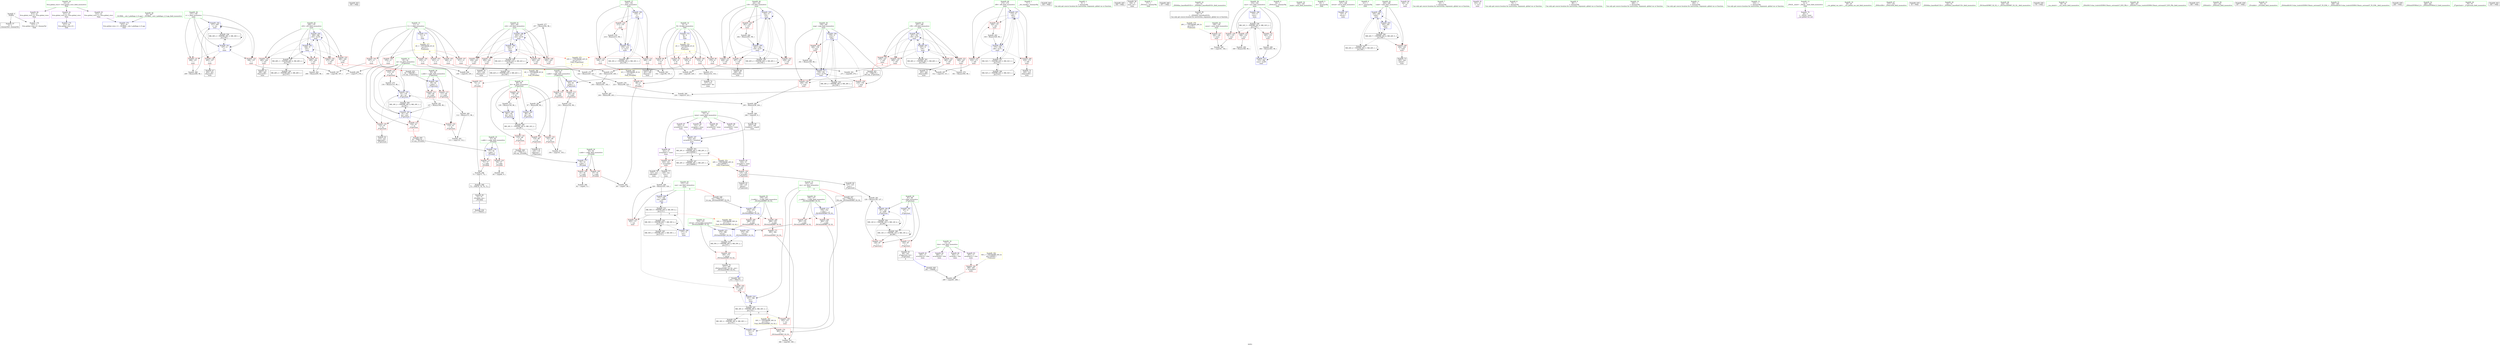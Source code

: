 digraph "SVFG" {
	label="SVFG";

	Node0x5626402d2c80 [shape=record,color=grey,label="{NodeID: 0\nNullPtr}"];
	Node0x5626402d2c80 -> Node0x5626402fe7e0[style=solid];
	Node0x5626402d2c80 -> Node0x562640305a60[style=solid];
	Node0x562640346eb0 [shape=record,color=black,label="{NodeID: 443\n350 = PHI()\n}"];
	Node0x5626403024d0 [shape=record,color=grey,label="{NodeID: 277\n257 = Binary(256, 98, )\n}"];
	Node0x5626403024d0 -> Node0x562640300d60[style=solid];
	Node0x562640300a20 [shape=record,color=blue,label="{NodeID: 194\n159\<--9\nmap\<--\nmain\n}"];
	Node0x562640300a20 -> Node0x562640303ac0[style=dashed];
	Node0x562640300a20 -> Node0x562640303b90[style=dashed];
	Node0x562640300a20 -> Node0x562640303c60[style=dashed];
	Node0x562640300a20 -> Node0x5626403017f0[style=dashed];
	Node0x562640300a20 -> Node0x562640323f70[style=dashed];
	Node0x5626402fdc10 [shape=record,color=red,label="{NodeID: 111\n71\<--57\n\<--c.addr\n_Z5validii\n}"];
	Node0x5626402fdc10 -> Node0x56264030f850[style=solid];
	Node0x5626402fbfa0 [shape=record,color=green,label="{NodeID: 28\n85\<--86\nc.addr\<--c.addr_field_insensitive\n_Z7getclueii\n}"];
	Node0x5626402fbfa0 -> Node0x5626402fde80[style=solid];
	Node0x5626402fbfa0 -> Node0x5626402fdf50[style=solid];
	Node0x5626402fbfa0 -> Node0x562640305dd0[style=solid];
	Node0x5626403102d0 [shape=record,color=grey,label="{NodeID: 305\n65 = cmp(64, 9, )\n}"];
	Node0x562640303b90 [shape=record,color=red,label="{NodeID: 139\n238\<--159\n\<--map\nmain\n}"];
	Node0x562640303b90 -> Node0x56264030e650[style=solid];
	Node0x5626402fe6e0 [shape=record,color=green,label="{NodeID: 56\n25\<--407\n_GLOBAL__sub_I_pdallago_2_0.cpp\<--_GLOBAL__sub_I_pdallago_2_0.cpp_field_insensitive\n}"];
	Node0x5626402fe6e0 -> Node0x562640305960[style=solid];
	Node0x562640305250 [shape=record,color=red,label="{NodeID: 167\n391\<--376\n\<--__a.addr\n_ZSt3maxIiERKT_S2_S2_\n}"];
	Node0x562640305250 -> Node0x562640308b20[style=solid];
	Node0x5626402ffe30 [shape=record,color=purple,label="{NodeID: 84\n121\<--15\narrayidx\<--mine\n_Z7getclueii\n}"];
	Node0x5626402f7420 [shape=record,color=green,label="{NodeID: 1\n7\<--1\n__dso_handle\<--dummyObj\nGlob }"];
	Node0x562640346f80 [shape=record,color=black,label="{NodeID: 444\n354 = PHI()\n}"];
	Node0x562640302650 [shape=record,color=grey,label="{NodeID: 278\n223 = Binary(98, 222, )\n}"];
	Node0x562640302650 -> Node0x56264030fb50[style=solid];
	Node0x562640300af0 [shape=record,color=blue,label="{NodeID: 195\n161\<--9\nr18\<--\nmain\n}"];
	Node0x562640300af0 -> Node0x562640303d30[style=dashed];
	Node0x562640300af0 -> Node0x562640303e00[style=dashed];
	Node0x562640300af0 -> Node0x562640303ed0[style=dashed];
	Node0x562640300af0 -> Node0x562640303fa0[style=dashed];
	Node0x562640300af0 -> Node0x562640300af0[style=dashed];
	Node0x562640300af0 -> Node0x562640300e30[style=dashed];
	Node0x562640300af0 -> Node0x562640324470[style=dashed];
	Node0x5626402fdce0 [shape=record,color=red,label="{NodeID: 112\n96\<--83\n\<--r.addr\n_Z7getclueii\n}"];
	Node0x5626402fdce0 -> Node0x56264030e050[style=solid];
	Node0x5626402fc070 [shape=record,color=green,label="{NodeID: 29\n87\<--88\nt\<--t_field_insensitive\n_Z7getclueii\n}"];
	Node0x5626402fc070 -> Node0x5626403028e0[style=solid];
	Node0x5626402fc070 -> Node0x5626403029b0[style=solid];
	Node0x5626402fc070 -> Node0x562640305ea0[style=solid];
	Node0x5626402fc070 -> Node0x562640306110[style=solid];
	Node0x562640310450 [shape=record,color=grey,label="{NodeID: 306\n62 = cmp(61, 9, )\n}"];
	Node0x562640303c60 [shape=record,color=red,label="{NodeID: 140\n340\<--159\n\<--map\nmain\n}"];
	Node0x562640303c60 -> Node0x56264030ef50[style=solid];
	Node0x5626402fe7e0 [shape=record,color=black,label="{NodeID: 57\n2\<--3\ndummyVal\<--dummyVal\n}"];
	Node0x562640305320 [shape=record,color=red,label="{NodeID: 168\n384\<--378\n\<--__b.addr\n_ZSt3maxIiERKT_S2_S2_\n}"];
	Node0x562640305320 -> Node0x562640305590[style=solid];
	Node0x5626402fff00 [shape=record,color=purple,label="{NodeID: 85\n124\<--15\narrayidx7\<--mine\n_Z7getclueii\n}"];
	Node0x5626402fff00 -> Node0x562640303100[style=solid];
	Node0x5626402e3df0 [shape=record,color=green,label="{NodeID: 2\n9\<--1\n\<--dummyObj\nCan only get source location for instruction, argument, global var or function.}"];
	Node0x5626403470b0 [shape=record,color=black,label="{NodeID: 445\n356 = PHI()\n}"];
	Node0x5626403027d0 [shape=record,color=grey,label="{NodeID: 279\n301 = Binary(300, 98, )\n}"];
	Node0x5626403027d0 -> Node0x562640301310[style=solid];
	Node0x562640300bc0 [shape=record,color=blue,label="{NodeID: 196\n163\<--9\nc22\<--\nmain\n}"];
	Node0x562640300bc0 -> Node0x562640304070[style=dashed];
	Node0x562640300bc0 -> Node0x562640304140[style=dashed];
	Node0x562640300bc0 -> Node0x562640304210[style=dashed];
	Node0x562640300bc0 -> Node0x5626403042e0[style=dashed];
	Node0x562640300bc0 -> Node0x562640300bc0[style=dashed];
	Node0x562640300bc0 -> Node0x562640300d60[style=dashed];
	Node0x562640300bc0 -> Node0x562640320870[style=dashed];
	Node0x5626402fddb0 [shape=record,color=red,label="{NodeID: 113\n102\<--83\n\<--r.addr\n_Z7getclueii\n}"];
	Node0x5626402fddb0 -> Node0x562640302050[style=solid];
	Node0x5626402fc140 [shape=record,color=green,label="{NodeID: 30\n89\<--90\ndr\<--dr_field_insensitive\n_Z7getclueii\n}"];
	Node0x5626402fc140 -> Node0x562640302a80[style=solid];
	Node0x5626402fc140 -> Node0x562640302b50[style=solid];
	Node0x5626402fc140 -> Node0x562640302c20[style=solid];
	Node0x5626402fc140 -> Node0x562640302cf0[style=solid];
	Node0x5626402fc140 -> Node0x562640305f70[style=solid];
	Node0x5626402fc140 -> Node0x5626403062b0[style=solid];
	Node0x5626403105d0 [shape=record,color=grey,label="{NodeID: 307\n198 = cmp(196, 197, )\n}"];
	Node0x562640303d30 [shape=record,color=red,label="{NodeID: 141\n228\<--161\n\<--r18\nmain\n}"];
	Node0x562640303d30 -> Node0x56264030f3d0[style=solid];
	Node0x5626402fe8e0 [shape=record,color=black,label="{NodeID: 58\n146\<--9\nmain_ret\<--\nmain\n}"];
	Node0x562640322b70 [shape=record,color=black,label="{NodeID: 335\nMR_30V_2 = PHI(MR_30V_4, MR_30V_1, )\npts\{152 \}\n}"];
	Node0x562640322b70 -> Node0x562640306520[style=dashed];
	Node0x5626403053f0 [shape=record,color=red,label="{NodeID: 169\n388\<--378\n\<--__b.addr\n_ZSt3maxIiERKT_S2_S2_\n}"];
	Node0x5626403053f0 -> Node0x562640308a50[style=solid];
	Node0x5626402fffd0 [shape=record,color=purple,label="{NodeID: 86\n249\<--15\narrayidx30\<--mine\nmain\n}"];
	Node0x5626402e3e80 [shape=record,color=green,label="{NodeID: 3\n17\<--1\n_ZSt3cin\<--dummyObj\nGlob }"];
	Node0x5626403471b0 [shape=record,color=black,label="{NodeID: 446\n357 = PHI()\n}"];
	Node0x56264032b550 [shape=record,color=yellow,style=double,label="{NodeID: 363\n30V_1 = ENCHI(MR_30V_0)\npts\{152 \}\nFun[_ZSt3maxIiERKT_S2_S2_]}"];
	Node0x56264032b550 -> Node0x5626403054c0[style=dashed];
	Node0x56264030dd50 [shape=record,color=grey,label="{NodeID: 280\n209 = Binary(208, 98, )\n}"];
	Node0x56264030dd50 -> Node0x562640300880[style=solid];
	Node0x562640300c90 [shape=record,color=blue,label="{NodeID: 197\n252\<--253\narrayidx32\<--frombool\nmain\n}"];
	Node0x562640300c90 -> Node0x562640300c90[style=dashed];
	Node0x562640300c90 -> Node0x562640328570[style=dashed];
	Node0x5626402fde80 [shape=record,color=red,label="{NodeID: 114\n106\<--85\n\<--c.addr\n_Z7getclueii\n}"];
	Node0x5626402fde80 -> Node0x56264030edd0[style=solid];
	Node0x5626402fc210 [shape=record,color=green,label="{NodeID: 31\n91\<--92\ndc\<--dc_field_insensitive\n_Z7getclueii\n}"];
	Node0x5626402fc210 -> Node0x562640302dc0[style=solid];
	Node0x5626402fc210 -> Node0x562640302e90[style=solid];
	Node0x5626402fc210 -> Node0x562640302f60[style=solid];
	Node0x5626402fc210 -> Node0x562640303030[style=solid];
	Node0x5626402fc210 -> Node0x562640306040[style=solid];
	Node0x5626402fc210 -> Node0x5626403061e0[style=solid];
	Node0x562640310750 [shape=record,color=grey,label="{NodeID: 308\n246 = cmp(245, 9, )\n}"];
	Node0x562640310750 -> Node0x5626402ff130[style=solid];
	Node0x562640303e00 [shape=record,color=red,label="{NodeID: 142\n239\<--161\n\<--r18\nmain\n}"];
	Node0x562640303e00 -> Node0x562640301a50[style=solid];
	Node0x5626402fe9b0 [shape=record,color=black,label="{NodeID: 59\n36\<--37\n\<--_ZNSt8ios_base4InitD1Ev\nCan only get source location for instruction, argument, global var or function.}"];
	Node0x562640323070 [shape=record,color=black,label="{NodeID: 336\nMR_32V_3 = PHI(MR_32V_4, MR_32V_2, )\npts\{154 \}\n}"];
	Node0x562640323070 -> Node0x562640303370[style=dashed];
	Node0x562640323070 -> Node0x562640303440[style=dashed];
	Node0x562640323070 -> Node0x562640303510[style=dashed];
	Node0x562640323070 -> Node0x5626403087e0[style=dashed];
	Node0x5626403054c0 [shape=record,color=red,label="{NodeID: 170\n383\<--382\n\<--\n_ZSt3maxIiERKT_S2_S2_\n}"];
	Node0x5626403054c0 -> Node0x562640310a50[style=solid];
	Node0x5626403000a0 [shape=record,color=purple,label="{NodeID: 87\n252\<--15\narrayidx32\<--mine\nmain\n}"];
	Node0x5626403000a0 -> Node0x562640300c90[style=solid];
	Node0x5626402e8340 [shape=record,color=green,label="{NodeID: 4\n18\<--1\n_ZSt4cout\<--dummyObj\nGlob }"];
	Node0x562640347280 [shape=record,color=black,label="{NodeID: 447\n372 = PHI(151, )\n0th arg _ZSt3maxIiERKT_S2_S2_ }"];
	Node0x562640347280 -> Node0x5626403088b0[style=solid];
	Node0x56264032b630 [shape=record,color=yellow,style=double,label="{NodeID: 364\n50V_1 = ENCHI(MR_50V_0)\npts\{172 \}\nFun[_ZSt3maxIiERKT_S2_S2_]}"];
	Node0x56264032b630 -> Node0x562640305590[style=dashed];
	Node0x56264030ded0 [shape=record,color=grey,label="{NodeID: 281\n129 = Binary(128, 127, )\n}"];
	Node0x56264030ded0 -> Node0x562640306110[style=solid];
	Node0x562640300d60 [shape=record,color=blue,label="{NodeID: 198\n163\<--257\nc22\<--inc34\nmain\n}"];
	Node0x562640300d60 -> Node0x562640304070[style=dashed];
	Node0x562640300d60 -> Node0x562640304140[style=dashed];
	Node0x562640300d60 -> Node0x562640304210[style=dashed];
	Node0x562640300d60 -> Node0x5626403042e0[style=dashed];
	Node0x562640300d60 -> Node0x562640300bc0[style=dashed];
	Node0x562640300d60 -> Node0x562640300d60[style=dashed];
	Node0x562640300d60 -> Node0x562640320870[style=dashed];
	Node0x5626402fdf50 [shape=record,color=red,label="{NodeID: 115\n111\<--85\n\<--c.addr\n_Z7getclueii\n}"];
	Node0x5626402fdf50 -> Node0x56264030e4d0[style=solid];
	Node0x5626402fc2e0 [shape=record,color=green,label="{NodeID: 32\n144\<--145\nmain\<--main_field_insensitive\n}"];
	Node0x562640306ec0 [shape=record,color=yellow,style=double,label="{NodeID: 392\n54V_1 = ENCHI(MR_54V_0)\npts\{140000 \}\nFun[main]}"];
	Node0x562640306ec0 -> Node0x562640304e40[style=dashed];
	Node0x5626403108d0 [shape=record,color=grey,label="{NodeID: 309\n183 = cmp(181, 182, )\n}"];
	Node0x562640303ed0 [shape=record,color=red,label="{NodeID: 143\n247\<--161\n\<--r18\nmain\n}"];
	Node0x562640303ed0 -> Node0x5626402ff200[style=solid];
	Node0x5626402feab0 [shape=record,color=black,label="{NodeID: 60\n52\<--75\n_Z5validii_ret\<--\n_Z5validii\n|{<s0>3}}"];
	Node0x5626402feab0:s0 -> Node0x5626403464b0[style=solid,color=blue];
	Node0x562640323570 [shape=record,color=black,label="{NodeID: 337\nMR_34V_2 = PHI(MR_34V_4, MR_34V_1, )\npts\{156 \}\n}"];
	Node0x562640323570 -> Node0x5626403065f0[style=dashed];
	Node0x562640305590 [shape=record,color=red,label="{NodeID: 171\n385\<--384\n\<--\n_ZSt3maxIiERKT_S2_S2_\n}"];
	Node0x562640305590 -> Node0x562640310a50[style=solid];
	Node0x562640300170 [shape=record,color=purple,label="{NodeID: 88\n318\<--15\narrayidx65\<--mine\nmain\n}"];
	Node0x5626402e83d0 [shape=record,color=green,label="{NodeID: 5\n19\<--1\n.str\<--dummyObj\nGlob }"];
	Node0x562640347480 [shape=record,color=black,label="{NodeID: 448\n373 = PHI(171, )\n1st arg _ZSt3maxIiERKT_S2_S2_ }"];
	Node0x562640347480 -> Node0x562640308980[style=solid];
	Node0x56264032b710 [shape=record,color=yellow,style=double,label="{NodeID: 365\n2V_1 = ENCHI(MR_2V_0)\npts\{10 \}\nFun[_Z5validii]}"];
	Node0x56264032b710 -> Node0x5626403007b0[style=dashed];
	Node0x56264030e050 [shape=record,color=grey,label="{NodeID: 282\n97 = Binary(96, 98, )\n}"];
	Node0x56264030e050 -> Node0x562640305f70[style=solid];
	Node0x562640300e30 [shape=record,color=blue,label="{NodeID: 199\n161\<--262\nr18\<--inc37\nmain\n}"];
	Node0x562640300e30 -> Node0x562640303d30[style=dashed];
	Node0x562640300e30 -> Node0x562640303e00[style=dashed];
	Node0x562640300e30 -> Node0x562640303ed0[style=dashed];
	Node0x562640300e30 -> Node0x562640303fa0[style=dashed];
	Node0x562640300e30 -> Node0x562640300af0[style=dashed];
	Node0x562640300e30 -> Node0x562640300e30[style=dashed];
	Node0x562640300e30 -> Node0x562640324470[style=dashed];
	Node0x5626403028e0 [shape=record,color=red,label="{NodeID: 116\n128\<--87\n\<--t\n_Z7getclueii\n}"];
	Node0x5626403028e0 -> Node0x56264030ded0[style=solid];
	Node0x5626402fc3b0 [shape=record,color=green,label="{NodeID: 33\n147\<--148\nretval\<--retval_field_insensitive\nmain\n}"];
	Node0x5626402fc3b0 -> Node0x562640306380[style=solid];
	Node0x562640310a50 [shape=record,color=grey,label="{NodeID: 310\n386 = cmp(383, 385, )\n}"];
	Node0x562640303fa0 [shape=record,color=red,label="{NodeID: 144\n261\<--161\n\<--r18\nmain\n}"];
	Node0x562640303fa0 -> Node0x56264030e350[style=solid];
	Node0x5626402feb80 [shape=record,color=black,label="{NodeID: 61\n120\<--119\nidxprom\<--\n_Z7getclueii\n}"];
	Node0x562640323a70 [shape=record,color=black,label="{NodeID: 338\nMR_36V_2 = PHI(MR_36V_3, MR_36V_1, )\npts\{158 \}\n}"];
	Node0x562640323a70 -> Node0x5626403066c0[style=dashed];
	Node0x562640323a70 -> Node0x562640323a70[style=dashed];
	Node0x562640305660 [shape=record,color=blue,label="{NodeID: 172\n8\<--9\nR\<--\nGlob }"];
	Node0x562640305660 -> Node0x56264031e3a0[style=dashed];
	Node0x562640300240 [shape=record,color=purple,label="{NodeID: 89\n321\<--15\narrayidx67\<--mine\nmain\n}"];
	Node0x562640300240 -> Node0x562640304f10[style=solid];
	Node0x5626402e3bb0 [shape=record,color=green,label="{NodeID: 6\n21\<--1\n.str.1\<--dummyObj\nGlob }"];
	Node0x5626403475c0 [shape=record,color=black,label="{NodeID: 449\n53 = PHI(115, )\n0th arg _Z5validii }"];
	Node0x5626403475c0 -> Node0x562640305b60[style=solid];
	Node0x56264032b820 [shape=record,color=yellow,style=double,label="{NodeID: 366\n4V_1 = ENCHI(MR_4V_0)\npts\{12 \}\nFun[_Z5validii]}"];
	Node0x56264032b820 -> Node0x5626402fd3f0[style=dashed];
	Node0x56264030e1d0 [shape=record,color=grey,label="{NodeID: 283\n296 = Binary(295, 98, )\n}"];
	Node0x56264030e1d0 -> Node0x562640301240[style=solid];
	Node0x562640300f00 [shape=record,color=blue,label="{NodeID: 200\n165\<--266\nvalid\<--\nmain\n}"];
	Node0x562640300f00 -> Node0x5626403043b0[style=dashed];
	Node0x562640300f00 -> Node0x562640300f00[style=dashed];
	Node0x562640300f00 -> Node0x562640301170[style=dashed];
	Node0x562640300f00 -> Node0x562640324e70[style=dashed];
	Node0x562640300f00 -> Node0x562640329e70[style=dashed];
	Node0x5626403029b0 [shape=record,color=red,label="{NodeID: 117\n142\<--87\n\<--t\n_Z7getclueii\n}"];
	Node0x5626403029b0 -> Node0x5626402feec0[style=solid];
	Node0x5626402fc480 [shape=record,color=green,label="{NodeID: 34\n149\<--150\ncasos\<--casos_field_insensitive\nmain\n}"];
	Node0x5626402fc480 -> Node0x5626403031d0[style=solid];
	Node0x562640310bd0 [shape=record,color=grey,label="{NodeID: 311\n104 = cmp(101, 103, )\n}"];
	Node0x562640304070 [shape=record,color=red,label="{NodeID: 145\n234\<--163\n\<--c22\nmain\n}"];
	Node0x562640304070 -> Node0x56264030f250[style=solid];
	Node0x5626402fec50 [shape=record,color=black,label="{NodeID: 62\n123\<--122\nidxprom6\<--\n_Z7getclueii\n}"];
	Node0x562640323f70 [shape=record,color=black,label="{NodeID: 339\nMR_38V_2 = PHI(MR_38V_4, MR_38V_1, )\npts\{160 \}\n}"];
	Node0x562640323f70 -> Node0x562640300a20[style=dashed];
	Node0x562640305760 [shape=record,color=blue,label="{NodeID: 173\n11\<--9\nC\<--\nGlob }"];
	Node0x562640305760 -> Node0x56264032ca20[style=dashed];
	Node0x562640300310 [shape=record,color=purple,label="{NodeID: 90\n344\<--19\n\<--.str\nmain\n}"];
	Node0x5626402e3c40 [shape=record,color=green,label="{NodeID: 7\n24\<--1\n\<--dummyObj\nCan only get source location for instruction, argument, global var or function.}"];
	Node0x562640347700 [shape=record,color=black,label="{NodeID: 450\n54 = PHI(116, )\n1st arg _Z5validii }"];
	Node0x562640347700 -> Node0x562640305c30[style=solid];
	Node0x56264030e350 [shape=record,color=grey,label="{NodeID: 284\n262 = Binary(261, 98, )\n}"];
	Node0x56264030e350 -> Node0x562640300e30[style=solid];
	Node0x562640300fd0 [shape=record,color=blue,label="{NodeID: 201\n167\<--9\nr39\<--\nmain\n}"];
	Node0x562640300fd0 -> Node0x562640304480[style=dashed];
	Node0x562640300fd0 -> Node0x562640304550[style=dashed];
	Node0x562640300fd0 -> Node0x562640304620[style=dashed];
	Node0x562640300fd0 -> Node0x5626403046f0[style=dashed];
	Node0x562640300fd0 -> Node0x562640300fd0[style=dashed];
	Node0x562640300fd0 -> Node0x562640301310[style=dashed];
	Node0x562640300fd0 -> Node0x562640325370[style=dashed];
	Node0x562640302a80 [shape=record,color=red,label="{NodeID: 118\n101\<--89\n\<--dr\n_Z7getclueii\n}"];
	Node0x562640302a80 -> Node0x562640310bd0[style=solid];
	Node0x5626402fc550 [shape=record,color=green,label="{NodeID: 35\n151\<--152\nres\<--res_field_insensitive\nmain\n|{|<s3>9}}"];
	Node0x5626402fc550 -> Node0x5626403032a0[style=solid];
	Node0x5626402fc550 -> Node0x562640306520[style=solid];
	Node0x5626402fc550 -> Node0x562640301720[style=solid];
	Node0x5626402fc550:s3 -> Node0x562640347280[style=solid,color=red];
	Node0x56264031b470 [shape=record,color=black,label="{NodeID: 312\nMR_50V_5 = PHI(MR_50V_6, MR_50V_4, )\npts\{172 \}\n|{|<s4>9}}"];
	Node0x56264031b470 -> Node0x562640304b00[style=dashed];
	Node0x56264031b470 -> Node0x562640304fe0[style=dashed];
	Node0x56264031b470 -> Node0x562640301580[style=dashed];
	Node0x56264031b470 -> Node0x562640321c70[style=dashed];
	Node0x56264031b470:s4 -> Node0x56264032b630[style=dashed,color=red];
	Node0x562640304140 [shape=record,color=red,label="{NodeID: 146\n242\<--163\n\<--c22\nmain\n}"];
	Node0x562640304140 -> Node0x56264030e950[style=solid];
	Node0x5626402fed20 [shape=record,color=black,label="{NodeID: 63\n126\<--125\ntobool\<--\n_Z7getclueii\n}"];
	Node0x562640324470 [shape=record,color=black,label="{NodeID: 340\nMR_40V_2 = PHI(MR_40V_3, MR_40V_1, )\npts\{162 \}\n}"];
	Node0x562640324470 -> Node0x562640300af0[style=dashed];
	Node0x562640324470 -> Node0x562640324470[style=dashed];
	Node0x562640305860 [shape=record,color=blue,label="{NodeID: 174\n411\<--24\nllvm.global_ctors_0\<--\nGlob }"];
	Node0x5626403003e0 [shape=record,color=purple,label="{NodeID: 91\n353\<--21\n\<--.str.1\nmain\n}"];
	Node0x5626402d2d70 [shape=record,color=green,label="{NodeID: 8\n76\<--1\n\<--dummyObj\nCan only get source location for instruction, argument, global var or function.}"];
	Node0x562640347840 [shape=record,color=black,label="{NodeID: 451\n81 = PHI(279, )\n0th arg _Z7getclueii }"];
	Node0x562640347840 -> Node0x562640305d00[style=solid];
	Node0x56264030e4d0 [shape=record,color=grey,label="{NodeID: 285\n112 = Binary(111, 98, )\n}"];
	Node0x56264030e4d0 -> Node0x56264030fe50[style=solid];
	Node0x5626403010a0 [shape=record,color=blue,label="{NodeID: 202\n169\<--9\nc43\<--\nmain\n}"];
	Node0x5626403010a0 -> Node0x5626403047c0[style=dashed];
	Node0x5626403010a0 -> Node0x562640304890[style=dashed];
	Node0x5626403010a0 -> Node0x562640304960[style=dashed];
	Node0x5626403010a0 -> Node0x562640304a30[style=dashed];
	Node0x5626403010a0 -> Node0x5626403010a0[style=dashed];
	Node0x5626403010a0 -> Node0x562640301240[style=dashed];
	Node0x5626403010a0 -> Node0x562640321770[style=dashed];
	Node0x562640302b50 [shape=record,color=red,label="{NodeID: 119\n115\<--89\n\<--dr\n_Z7getclueii\n|{<s0>3}}"];
	Node0x562640302b50:s0 -> Node0x5626403475c0[style=solid,color=red];
	Node0x5626402fc620 [shape=record,color=green,label="{NodeID: 36\n153\<--154\ncaso\<--caso_field_insensitive\nmain\n}"];
	Node0x5626402fc620 -> Node0x562640303370[style=solid];
	Node0x5626402fc620 -> Node0x562640303440[style=solid];
	Node0x5626402fc620 -> Node0x562640303510[style=solid];
	Node0x5626402fc620 -> Node0x562640306450[style=solid];
	Node0x5626402fc620 -> Node0x5626403087e0[style=solid];
	Node0x562640304210 [shape=record,color=red,label="{NodeID: 147\n250\<--163\n\<--c22\nmain\n}"];
	Node0x562640304210 -> Node0x5626402ff2d0[style=solid];
	Node0x5626402fedf0 [shape=record,color=black,label="{NodeID: 64\n127\<--125\nconv\<--\n_Z7getclueii\n}"];
	Node0x5626402fedf0 -> Node0x56264030ded0[style=solid];
	Node0x562640324970 [shape=record,color=black,label="{NodeID: 341\nMR_42V_2 = PHI(MR_42V_3, MR_42V_1, )\npts\{164 \}\n}"];
	Node0x562640324970 -> Node0x562640320870[style=dashed];
	Node0x562640305960 [shape=record,color=blue,label="{NodeID: 175\n412\<--25\nllvm.global_ctors_1\<--_GLOBAL__sub_I_pdallago_2_0.cpp\nGlob }"];
	Node0x5626403004b0 [shape=record,color=purple,label="{NodeID: 92\n411\<--23\nllvm.global_ctors_0\<--llvm.global_ctors\nGlob }"];
	Node0x5626403004b0 -> Node0x562640305860[style=solid];
	Node0x5626402d2e00 [shape=record,color=green,label="{NodeID: 9\n98\<--1\n\<--dummyObj\nCan only get source location for instruction, argument, global var or function.}"];
	Node0x562640347980 [shape=record,color=black,label="{NodeID: 452\n82 = PHI(280, )\n1st arg _Z7getclueii }"];
	Node0x562640347980 -> Node0x562640305dd0[style=solid];
	Node0x56264030e650 [shape=record,color=grey,label="{NodeID: 286\n245 = Binary(238, 244, )\n}"];
	Node0x56264030e650 -> Node0x562640310750[style=solid];
	Node0x562640301170 [shape=record,color=blue,label="{NodeID: 203\n165\<--292\nvalid\<--\nmain\n}"];
	Node0x562640301170 -> Node0x562640329e70[style=dashed];
	Node0x562640302c20 [shape=record,color=red,label="{NodeID: 120\n119\<--89\n\<--dr\n_Z7getclueii\n}"];
	Node0x562640302c20 -> Node0x5626402feb80[style=solid];
	Node0x5626402fc6f0 [shape=record,color=green,label="{NodeID: 37\n155\<--156\nr\<--r_field_insensitive\nmain\n}"];
	Node0x5626402fc6f0 -> Node0x5626403035e0[style=solid];
	Node0x5626402fc6f0 -> Node0x5626403036b0[style=solid];
	Node0x5626402fc6f0 -> Node0x562640303780[style=solid];
	Node0x5626402fc6f0 -> Node0x5626403065f0[style=solid];
	Node0x5626402fc6f0 -> Node0x562640300950[style=solid];
	Node0x56264031be70 [shape=record,color=black,label="{NodeID: 314\nMR_59V_3 = PHI(MR_59V_4, MR_59V_2, )\npts\{375 \}\n}"];
	Node0x56264031be70 -> Node0x5626403050b0[style=dashed];
	Node0x5626403042e0 [shape=record,color=red,label="{NodeID: 148\n256\<--163\n\<--c22\nmain\n}"];
	Node0x5626403042e0 -> Node0x5626403024d0[style=solid];
	Node0x5626402feec0 [shape=record,color=black,label="{NodeID: 65\n80\<--142\n_Z7getclueii_ret\<--\n_Z7getclueii\n|{<s0>8}}"];
	Node0x5626402feec0:s0 -> Node0x562640346ab0[style=solid,color=blue];
	Node0x562640324e70 [shape=record,color=black,label="{NodeID: 342\nMR_44V_2 = PHI(MR_44V_3, MR_44V_1, )\npts\{166 \}\n}"];
	Node0x562640324e70 -> Node0x562640300f00[style=dashed];
	Node0x562640324e70 -> Node0x562640324e70[style=dashed];
	Node0x562640305a60 [shape=record,color=blue, style = dotted,label="{NodeID: 176\n413\<--3\nllvm.global_ctors_2\<--dummyVal\nGlob }"];
	Node0x5626403005b0 [shape=record,color=purple,label="{NodeID: 93\n412\<--23\nllvm.global_ctors_1\<--llvm.global_ctors\nGlob }"];
	Node0x5626403005b0 -> Node0x562640305960[style=solid];
	Node0x5626402e96d0 [shape=record,color=green,label="{NodeID: 10\n266\<--1\n\<--dummyObj\nCan only get source location for instruction, argument, global var or function.}"];
	Node0x56264030e7d0 [shape=record,color=grey,label="{NodeID: 287\n244 = Binary(98, 243, )\n}"];
	Node0x56264030e7d0 -> Node0x56264030e650[style=solid];
	Node0x562640301240 [shape=record,color=blue,label="{NodeID: 204\n169\<--296\nc43\<--inc54\nmain\n}"];
	Node0x562640301240 -> Node0x5626403047c0[style=dashed];
	Node0x562640301240 -> Node0x562640304890[style=dashed];
	Node0x562640301240 -> Node0x562640304960[style=dashed];
	Node0x562640301240 -> Node0x562640304a30[style=dashed];
	Node0x562640301240 -> Node0x5626403010a0[style=dashed];
	Node0x562640301240 -> Node0x562640301240[style=dashed];
	Node0x562640301240 -> Node0x562640321770[style=dashed];
	Node0x562640302cf0 [shape=record,color=red,label="{NodeID: 121\n138\<--89\n\<--dr\n_Z7getclueii\n}"];
	Node0x562640302cf0 -> Node0x562640301bd0[style=solid];
	Node0x5626402fc7c0 [shape=record,color=green,label="{NodeID: 38\n157\<--158\nc\<--c_field_insensitive\nmain\n}"];
	Node0x5626402fc7c0 -> Node0x562640303850[style=solid];
	Node0x5626402fc7c0 -> Node0x562640303920[style=solid];
	Node0x5626402fc7c0 -> Node0x5626403039f0[style=solid];
	Node0x5626402fc7c0 -> Node0x5626403066c0[style=solid];
	Node0x5626402fc7c0 -> Node0x562640300880[style=solid];
	Node0x5626403043b0 [shape=record,color=red,label="{NodeID: 149\n304\<--165\n\<--valid\nmain\n}"];
	Node0x5626403043b0 -> Node0x5626402ff540[style=solid];
	Node0x5626402fef90 [shape=record,color=black,label="{NodeID: 66\n201\<--200\nidxprom\<--\nmain\n}"];
	Node0x562640325370 [shape=record,color=black,label="{NodeID: 343\nMR_46V_2 = PHI(MR_46V_3, MR_46V_1, )\npts\{168 \}\n}"];
	Node0x562640325370 -> Node0x562640300fd0[style=dashed];
	Node0x562640325370 -> Node0x562640325370[style=dashed];
	Node0x562640305b60 [shape=record,color=blue,label="{NodeID: 177\n55\<--53\nr.addr\<--r\n_Z5validii\n}"];
	Node0x562640305b60 -> Node0x5626402fd9a0[style=dashed];
	Node0x562640305b60 -> Node0x5626402fda70[style=dashed];
	Node0x5626403006b0 [shape=record,color=purple,label="{NodeID: 94\n413\<--23\nllvm.global_ctors_2\<--llvm.global_ctors\nGlob }"];
	Node0x5626403006b0 -> Node0x562640305a60[style=solid];
	Node0x5626402e9760 [shape=record,color=green,label="{NodeID: 11\n292\<--1\n\<--dummyObj\nCan only get source location for instruction, argument, global var or function.}"];
	Node0x56264030e950 [shape=record,color=grey,label="{NodeID: 288\n243 = Binary(241, 242, )\n}"];
	Node0x56264030e950 -> Node0x56264030e7d0[style=solid];
	Node0x562640301310 [shape=record,color=blue,label="{NodeID: 205\n167\<--301\nr39\<--inc57\nmain\n}"];
	Node0x562640301310 -> Node0x562640304480[style=dashed];
	Node0x562640301310 -> Node0x562640304550[style=dashed];
	Node0x562640301310 -> Node0x562640304620[style=dashed];
	Node0x562640301310 -> Node0x5626403046f0[style=dashed];
	Node0x562640301310 -> Node0x562640300fd0[style=dashed];
	Node0x562640301310 -> Node0x562640301310[style=dashed];
	Node0x562640301310 -> Node0x562640325370[style=dashed];
	Node0x562640302dc0 [shape=record,color=red,label="{NodeID: 122\n110\<--91\n\<--dc\n_Z7getclueii\n}"];
	Node0x562640302dc0 -> Node0x56264030fe50[style=solid];
	Node0x5626402fc890 [shape=record,color=green,label="{NodeID: 39\n159\<--160\nmap\<--map_field_insensitive\nmain\n}"];
	Node0x5626402fc890 -> Node0x562640303ac0[style=solid];
	Node0x5626402fc890 -> Node0x562640303b90[style=solid];
	Node0x5626402fc890 -> Node0x562640303c60[style=solid];
	Node0x5626402fc890 -> Node0x562640300a20[style=solid];
	Node0x5626402fc890 -> Node0x5626403017f0[style=solid];
	Node0x562640304480 [shape=record,color=red,label="{NodeID: 150\n269\<--167\n\<--r39\nmain\n}"];
	Node0x562640304480 -> Node0x56264030fcd0[style=solid];
	Node0x5626402ff060 [shape=record,color=black,label="{NodeID: 67\n204\<--203\nidxprom9\<--\nmain\n}"];
	Node0x562640325870 [shape=record,color=black,label="{NodeID: 344\nMR_48V_2 = PHI(MR_48V_3, MR_48V_1, )\npts\{170 \}\n}"];
	Node0x562640325870 -> Node0x562640321770[style=dashed];
	Node0x562640305c30 [shape=record,color=blue,label="{NodeID: 178\n57\<--54\nc.addr\<--c\n_Z5validii\n}"];
	Node0x562640305c30 -> Node0x5626402fdb40[style=dashed];
	Node0x562640305c30 -> Node0x5626402fdc10[style=dashed];
	Node0x5626403007b0 [shape=record,color=red,label="{NodeID: 95\n68\<--8\n\<--R\n_Z5validii\n}"];
	Node0x5626403007b0 -> Node0x562640310150[style=solid];
	Node0x5626402e97f0 [shape=record,color=green,label="{NodeID: 12\n316\<--1\n\<--dummyObj\nCan only get source location for instruction, argument, global var or function.}"];
	Node0x56264030ead0 [shape=record,color=grey,label="{NodeID: 289\n364 = Binary(363, 98, )\n}"];
	Node0x56264030ead0 -> Node0x5626403087e0[style=solid];
	Node0x5626403013e0 [shape=record,color=blue,label="{NodeID: 206\n171\<--9\ncan\<--\nmain\n}"];
	Node0x5626403013e0 -> Node0x56264031b470[style=dashed];
	Node0x562640302e90 [shape=record,color=red,label="{NodeID: 123\n116\<--91\n\<--dc\n_Z7getclueii\n|{<s0>3}}"];
	Node0x562640302e90:s0 -> Node0x562640347700[style=solid,color=red];
	Node0x5626402fc960 [shape=record,color=green,label="{NodeID: 40\n161\<--162\nr18\<--r18_field_insensitive\nmain\n}"];
	Node0x5626402fc960 -> Node0x562640303d30[style=solid];
	Node0x5626402fc960 -> Node0x562640303e00[style=solid];
	Node0x5626402fc960 -> Node0x562640303ed0[style=solid];
	Node0x5626402fc960 -> Node0x562640303fa0[style=solid];
	Node0x5626402fc960 -> Node0x562640300af0[style=solid];
	Node0x5626402fc960 -> Node0x562640300e30[style=solid];
	Node0x562640304550 [shape=record,color=red,label="{NodeID: 151\n279\<--167\n\<--r39\nmain\n|{<s0>8}}"];
	Node0x562640304550:s0 -> Node0x562640347840[style=solid,color=red];
	Node0x5626402ff130 [shape=record,color=black,label="{NodeID: 68\n253\<--246\nfrombool\<--cmp28\nmain\n}"];
	Node0x5626402ff130 -> Node0x562640300c90[style=solid];
	Node0x562640325d70 [shape=record,color=black,label="{NodeID: 345\nMR_50V_2 = PHI(MR_50V_3, MR_50V_1, )\npts\{172 \}\n}"];
	Node0x562640325d70 -> Node0x562640321c70[style=dashed];
	Node0x562640305d00 [shape=record,color=blue,label="{NodeID: 179\n83\<--81\nr.addr\<--r\n_Z7getclueii\n}"];
	Node0x562640305d00 -> Node0x5626402fdce0[style=dashed];
	Node0x562640305d00 -> Node0x5626402fddb0[style=dashed];
	Node0x5626402fcfe0 [shape=record,color=red,label="{NodeID: 96\n191\<--8\n\<--R\nmain\n}"];
	Node0x5626402fcfe0 -> Node0x56264030ffd0[style=solid];
	Node0x5626402e9210 [shape=record,color=green,label="{NodeID: 13\n4\<--6\n_ZStL8__ioinit\<--_ZStL8__ioinit_field_insensitive\nGlob }"];
	Node0x5626402e9210 -> Node0x5626402ffa20[style=solid];
	Node0x56264030ec50 [shape=record,color=grey,label="{NodeID: 290\n349 = Binary(348, 98, )\n}"];
	Node0x5626403014b0 [shape=record,color=blue,label="{NodeID: 207\n173\<--9\nc60\<--\nmain\n}"];
	Node0x5626403014b0 -> Node0x562640304bd0[style=dashed];
	Node0x5626403014b0 -> Node0x562640304ca0[style=dashed];
	Node0x5626403014b0 -> Node0x562640304d70[style=dashed];
	Node0x5626403014b0 -> Node0x562640301650[style=dashed];
	Node0x5626403014b0 -> Node0x56264031e570[style=dashed];
	Node0x562640302f60 [shape=record,color=red,label="{NodeID: 124\n122\<--91\n\<--dc\n_Z7getclueii\n}"];
	Node0x562640302f60 -> Node0x5626402fec50[style=solid];
	Node0x5626402fca30 [shape=record,color=green,label="{NodeID: 41\n163\<--164\nc22\<--c22_field_insensitive\nmain\n}"];
	Node0x5626402fca30 -> Node0x562640304070[style=solid];
	Node0x5626402fca30 -> Node0x562640304140[style=solid];
	Node0x5626402fca30 -> Node0x562640304210[style=solid];
	Node0x5626402fca30 -> Node0x5626403042e0[style=solid];
	Node0x5626402fca30 -> Node0x562640300bc0[style=solid];
	Node0x5626402fca30 -> Node0x562640300d60[style=solid];
	Node0x562640304620 [shape=record,color=red,label="{NodeID: 152\n282\<--167\n\<--r39\nmain\n}"];
	Node0x562640304620 -> Node0x5626402ff3a0[style=solid];
	Node0x5626402ff200 [shape=record,color=black,label="{NodeID: 69\n248\<--247\nidxprom29\<--\nmain\n}"];
	Node0x562640326270 [shape=record,color=black,label="{NodeID: 346\nMR_52V_2 = PHI(MR_52V_3, MR_52V_1, )\npts\{174 \}\n}"];
	Node0x562640326270 -> Node0x5626403014b0[style=dashed];
	Node0x562640326270 -> Node0x56264031e570[style=dashed];
	Node0x562640326270 -> Node0x562640326270[style=dashed];
	Node0x562640305dd0 [shape=record,color=blue,label="{NodeID: 180\n85\<--82\nc.addr\<--c\n_Z7getclueii\n}"];
	Node0x562640305dd0 -> Node0x5626402fde80[style=dashed];
	Node0x562640305dd0 -> Node0x5626402fdf50[style=dashed];
	Node0x5626402fd0b0 [shape=record,color=red,label="{NodeID: 97\n220\<--8\n\<--R\nmain\n}"];
	Node0x5626402fd0b0 -> Node0x562640301d50[style=solid];
	Node0x5626402e92e0 [shape=record,color=green,label="{NodeID: 14\n8\<--10\nR\<--R_field_insensitive\nGlob }"];
	Node0x5626402e92e0 -> Node0x5626403007b0[style=solid];
	Node0x5626402e92e0 -> Node0x5626402fcfe0[style=solid];
	Node0x5626402e92e0 -> Node0x5626402fd0b0[style=solid];
	Node0x5626402e92e0 -> Node0x5626402fd180[style=solid];
	Node0x5626402e92e0 -> Node0x5626402fd250[style=solid];
	Node0x5626402e92e0 -> Node0x5626402fd320[style=solid];
	Node0x5626402e92e0 -> Node0x562640305660[style=solid];
	Node0x56264031e1e0 [shape=record,color=yellow,style=double,label="{NodeID: 374\n20V_1 = ENCHI(MR_20V_0)\npts\{160000 \}\nFun[_Z7getclueii]}"];
	Node0x56264031e1e0 -> Node0x562640303100[style=dashed];
	Node0x56264030edd0 [shape=record,color=grey,label="{NodeID: 291\n107 = Binary(106, 98, )\n}"];
	Node0x56264030edd0 -> Node0x562640306040[style=solid];
	Node0x562640301580 [shape=record,color=blue,label="{NodeID: 208\n171\<--326\ncan\<--add69\nmain\n}"];
	Node0x562640301580 -> Node0x56264031b470[style=dashed];
	Node0x562640303030 [shape=record,color=red,label="{NodeID: 125\n133\<--91\n\<--dc\n_Z7getclueii\n}"];
	Node0x562640303030 -> Node0x5626403021d0[style=solid];
	Node0x5626402fcb00 [shape=record,color=green,label="{NodeID: 42\n165\<--166\nvalid\<--valid_field_insensitive\nmain\n}"];
	Node0x5626402fcb00 -> Node0x5626403043b0[style=solid];
	Node0x5626402fcb00 -> Node0x562640300f00[style=solid];
	Node0x5626402fcb00 -> Node0x562640301170[style=solid];
	Node0x5626403046f0 [shape=record,color=red,label="{NodeID: 153\n300\<--167\n\<--r39\nmain\n}"];
	Node0x5626403046f0 -> Node0x5626403027d0[style=solid];
	Node0x5626402ff2d0 [shape=record,color=black,label="{NodeID: 70\n251\<--250\nidxprom31\<--\nmain\n}"];
	Node0x562640326770 [shape=record,color=black,label="{NodeID: 347\nMR_20V_2 = PHI(MR_20V_3, MR_20V_1, )\npts\{160000 \}\n}"];
	Node0x562640326770 -> Node0x562640326770[style=dashed];
	Node0x562640326770 -> Node0x562640328570[style=dashed];
	Node0x562640305ea0 [shape=record,color=blue,label="{NodeID: 181\n87\<--9\nt\<--\n_Z7getclueii\n}"];
	Node0x562640305ea0 -> Node0x562640326c70[style=dashed];
	Node0x5626402fd180 [shape=record,color=red,label="{NodeID: 98\n229\<--8\n\<--R\nmain\n}"];
	Node0x5626402fd180 -> Node0x56264030f3d0[style=solid];
	Node0x5626402e93b0 [shape=record,color=green,label="{NodeID: 15\n11\<--12\nC\<--C_field_insensitive\nGlob }"];
	Node0x5626402e93b0 -> Node0x5626402fd3f0[style=solid];
	Node0x5626402e93b0 -> Node0x5626402fd4c0[style=solid];
	Node0x5626402e93b0 -> Node0x5626402fd590[style=solid];
	Node0x5626402e93b0 -> Node0x5626402fd660[style=solid];
	Node0x5626402e93b0 -> Node0x5626402fd730[style=solid];
	Node0x5626402e93b0 -> Node0x5626402fd800[style=solid];
	Node0x5626402e93b0 -> Node0x5626402fd8d0[style=solid];
	Node0x5626402e93b0 -> Node0x562640305760[style=solid];
	Node0x56264031e2c0 [shape=record,color=yellow,style=double,label="{NodeID: 375\n22V_1 = ENCHI(MR_22V_0)\npts\{10 12 \}\nFun[_Z7getclueii]|{<s0>3|<s1>3}}"];
	Node0x56264031e2c0:s0 -> Node0x56264032b710[style=dashed,color=red];
	Node0x56264031e2c0:s1 -> Node0x56264032b820[style=dashed,color=red];
	Node0x56264030ef50 [shape=record,color=grey,label="{NodeID: 292\n341 = Binary(340, 98, )\n}"];
	Node0x56264030ef50 -> Node0x5626403017f0[style=solid];
	Node0x562640301650 [shape=record,color=blue,label="{NodeID: 209\n173\<--330\nc60\<--inc71\nmain\n}"];
	Node0x562640301650 -> Node0x562640304bd0[style=dashed];
	Node0x562640301650 -> Node0x562640304ca0[style=dashed];
	Node0x562640301650 -> Node0x562640304d70[style=dashed];
	Node0x562640301650 -> Node0x562640301650[style=dashed];
	Node0x562640301650 -> Node0x56264031e570[style=dashed];
	Node0x562640303100 [shape=record,color=red,label="{NodeID: 126\n125\<--124\n\<--arrayidx7\n_Z7getclueii\n}"];
	Node0x562640303100 -> Node0x5626402fed20[style=solid];
	Node0x562640303100 -> Node0x5626402fedf0[style=solid];
	Node0x5626402fcbd0 [shape=record,color=green,label="{NodeID: 43\n167\<--168\nr39\<--r39_field_insensitive\nmain\n}"];
	Node0x5626402fcbd0 -> Node0x562640304480[style=solid];
	Node0x5626402fcbd0 -> Node0x562640304550[style=solid];
	Node0x5626402fcbd0 -> Node0x562640304620[style=solid];
	Node0x5626402fcbd0 -> Node0x5626403046f0[style=solid];
	Node0x5626402fcbd0 -> Node0x562640300fd0[style=solid];
	Node0x5626402fcbd0 -> Node0x562640301310[style=solid];
	Node0x5626403047c0 [shape=record,color=red,label="{NodeID: 154\n275\<--169\n\<--c43\nmain\n}"];
	Node0x5626403047c0 -> Node0x56264030f9d0[style=solid];
	Node0x5626402ff3a0 [shape=record,color=black,label="{NodeID: 71\n283\<--282\nidxprom48\<--\nmain\n}"];
	Node0x562640326c70 [shape=record,color=black,label="{NodeID: 348\nMR_14V_3 = PHI(MR_14V_4, MR_14V_2, )\npts\{88 \}\n}"];
	Node0x562640326c70 -> Node0x5626403028e0[style=dashed];
	Node0x562640326c70 -> Node0x5626403029b0[style=dashed];
	Node0x562640326c70 -> Node0x562640306110[style=dashed];
	Node0x562640326c70 -> Node0x562640326c70[style=dashed];
	Node0x562640326c70 -> Node0x56264032a370[style=dashed];
	Node0x562640305f70 [shape=record,color=blue,label="{NodeID: 182\n89\<--97\ndr\<--sub\n_Z7getclueii\n}"];
	Node0x562640305f70 -> Node0x562640327170[style=dashed];
	Node0x5626402fd250 [shape=record,color=red,label="{NodeID: 99\n270\<--8\n\<--R\nmain\n}"];
	Node0x5626402fd250 -> Node0x56264030fcd0[style=solid];
	Node0x5626402fb6e0 [shape=record,color=green,label="{NodeID: 16\n13\<--14\nclue\<--clue_field_insensitive\nGlob }"];
	Node0x5626402fb6e0 -> Node0x5626402ffaf0[style=solid];
	Node0x5626402fb6e0 -> Node0x5626402ffbc0[style=solid];
	Node0x5626402fb6e0 -> Node0x5626402ffc90[style=solid];
	Node0x5626402fb6e0 -> Node0x5626402ffd60[style=solid];
	Node0x56264031e3a0 [shape=record,color=yellow,style=double,label="{NodeID: 376\n2V_1 = ENCHI(MR_2V_0)\npts\{10 \}\nFun[main]|{|<s5>8}}"];
	Node0x56264031e3a0 -> Node0x5626402fcfe0[style=dashed];
	Node0x56264031e3a0 -> Node0x5626402fd0b0[style=dashed];
	Node0x56264031e3a0 -> Node0x5626402fd180[style=dashed];
	Node0x56264031e3a0 -> Node0x5626402fd250[style=dashed];
	Node0x56264031e3a0 -> Node0x5626402fd320[style=dashed];
	Node0x56264031e3a0:s5 -> Node0x56264031e2c0[style=dashed,color=red];
	Node0x56264030f0d0 [shape=record,color=grey,label="{NodeID: 293\n330 = Binary(329, 98, )\n}"];
	Node0x56264030f0d0 -> Node0x562640301650[style=solid];
	Node0x562640301720 [shape=record,color=blue,label="{NodeID: 210\n151\<--336\nres\<--\nmain\n}"];
	Node0x562640301720 -> Node0x56264031f970[style=dashed];
	Node0x5626403031d0 [shape=record,color=red,label="{NodeID: 127\n182\<--149\n\<--casos\nmain\n}"];
	Node0x5626403031d0 -> Node0x5626403108d0[style=solid];
	Node0x5626402fcca0 [shape=record,color=green,label="{NodeID: 44\n169\<--170\nc43\<--c43_field_insensitive\nmain\n}"];
	Node0x5626402fcca0 -> Node0x5626403047c0[style=solid];
	Node0x5626402fcca0 -> Node0x562640304890[style=solid];
	Node0x5626402fcca0 -> Node0x562640304960[style=solid];
	Node0x5626402fcca0 -> Node0x562640304a30[style=solid];
	Node0x5626402fcca0 -> Node0x5626403010a0[style=solid];
	Node0x5626402fcca0 -> Node0x562640301240[style=solid];
	Node0x56264031e570 [shape=record,color=black,label="{NodeID: 321\nMR_52V_7 = PHI(MR_52V_5, MR_52V_3, )\npts\{174 \}\n}"];
	Node0x56264031e570 -> Node0x5626403014b0[style=dashed];
	Node0x56264031e570 -> Node0x56264031e570[style=dashed];
	Node0x56264031e570 -> Node0x562640326270[style=dashed];
	Node0x562640304890 [shape=record,color=red,label="{NodeID: 155\n280\<--169\n\<--c43\nmain\n|{<s0>8}}"];
	Node0x562640304890:s0 -> Node0x562640347980[style=solid,color=red];
	Node0x5626402ff470 [shape=record,color=black,label="{NodeID: 72\n286\<--285\nidxprom50\<--\nmain\n}"];
	Node0x562640327170 [shape=record,color=black,label="{NodeID: 349\nMR_16V_3 = PHI(MR_16V_4, MR_16V_2, )\npts\{90 \}\n}"];
	Node0x562640327170 -> Node0x562640302a80[style=dashed];
	Node0x562640327170 -> Node0x562640302b50[style=dashed];
	Node0x562640327170 -> Node0x562640302c20[style=dashed];
	Node0x562640327170 -> Node0x562640302cf0[style=dashed];
	Node0x562640327170 -> Node0x5626403062b0[style=dashed];
	Node0x562640306040 [shape=record,color=blue,label="{NodeID: 183\n91\<--107\ndc\<--sub1\n_Z7getclueii\n}"];
	Node0x562640306040 -> Node0x562640302dc0[style=dashed];
	Node0x562640306040 -> Node0x562640302e90[style=dashed];
	Node0x562640306040 -> Node0x562640302f60[style=dashed];
	Node0x562640306040 -> Node0x562640303030[style=dashed];
	Node0x562640306040 -> Node0x5626403061e0[style=dashed];
	Node0x562640306040 -> Node0x562640327670[style=dashed];
	Node0x5626402fd320 [shape=record,color=red,label="{NodeID: 100\n314\<--8\n\<--R\nmain\n}"];
	Node0x5626402fd320 -> Node0x562640301ed0[style=solid];
	Node0x5626402fb770 [shape=record,color=green,label="{NodeID: 17\n15\<--16\nmine\<--mine_field_insensitive\nGlob }"];
	Node0x5626402fb770 -> Node0x5626402ffe30[style=solid];
	Node0x5626402fb770 -> Node0x5626402fff00[style=solid];
	Node0x5626402fb770 -> Node0x5626402fffd0[style=solid];
	Node0x5626402fb770 -> Node0x5626403000a0[style=solid];
	Node0x5626402fb770 -> Node0x562640300170[style=solid];
	Node0x5626402fb770 -> Node0x562640300240[style=solid];
	Node0x56264032ca20 [shape=record,color=yellow,style=double,label="{NodeID: 377\n4V_1 = ENCHI(MR_4V_0)\npts\{12 \}\nFun[main]|{|<s6>8}}"];
	Node0x56264032ca20 -> Node0x5626402fd4c0[style=dashed];
	Node0x56264032ca20 -> Node0x5626402fd590[style=dashed];
	Node0x56264032ca20 -> Node0x5626402fd660[style=dashed];
	Node0x56264032ca20 -> Node0x5626402fd730[style=dashed];
	Node0x56264032ca20 -> Node0x5626402fd800[style=dashed];
	Node0x56264032ca20 -> Node0x5626402fd8d0[style=dashed];
	Node0x56264032ca20:s6 -> Node0x56264031e2c0[style=dashed,color=red];
	Node0x56264030f250 [shape=record,color=grey,label="{NodeID: 294\n236 = cmp(234, 235, )\n}"];
	Node0x5626403017f0 [shape=record,color=blue,label="{NodeID: 211\n159\<--341\nmap\<--inc76\nmain\n}"];
	Node0x5626403017f0 -> Node0x562640303ac0[style=dashed];
	Node0x5626403017f0 -> Node0x562640303b90[style=dashed];
	Node0x5626403017f0 -> Node0x562640303c60[style=dashed];
	Node0x5626403017f0 -> Node0x5626403017f0[style=dashed];
	Node0x5626403017f0 -> Node0x562640323f70[style=dashed];
	Node0x5626403032a0 [shape=record,color=red,label="{NodeID: 128\n355\<--151\n\<--res\nmain\n}"];
	Node0x5626402fcd70 [shape=record,color=green,label="{NodeID: 45\n171\<--172\ncan\<--can_field_insensitive\nmain\n|{|<s3>9}}"];
	Node0x5626402fcd70 -> Node0x562640304b00[style=solid];
	Node0x5626402fcd70 -> Node0x5626403013e0[style=solid];
	Node0x5626402fcd70 -> Node0x562640301580[style=solid];
	Node0x5626402fcd70:s3 -> Node0x562640347480[style=solid,color=red];
	Node0x562640304960 [shape=record,color=red,label="{NodeID: 156\n285\<--169\n\<--c43\nmain\n}"];
	Node0x562640304960 -> Node0x5626402ff470[style=solid];
	Node0x5626402ff540 [shape=record,color=black,label="{NodeID: 73\n305\<--304\ntobool\<--\nmain\n}"];
	Node0x562640327670 [shape=record,color=black,label="{NodeID: 350\nMR_18V_2 = PHI(MR_18V_4, MR_18V_1, )\npts\{92 \}\n}"];
	Node0x562640327670 -> Node0x562640306040[style=dashed];
	Node0x562640306110 [shape=record,color=blue,label="{NodeID: 184\n87\<--129\nt\<--add8\n_Z7getclueii\n}"];
	Node0x562640306110 -> Node0x56264032a370[style=dashed];
	Node0x5626402fd3f0 [shape=record,color=red,label="{NodeID: 101\n72\<--11\n\<--C\n_Z5validii\n}"];
	Node0x5626402fd3f0 -> Node0x56264030f850[style=solid];
	Node0x5626402fb800 [shape=record,color=green,label="{NodeID: 18\n23\<--27\nllvm.global_ctors\<--llvm.global_ctors_field_insensitive\nGlob }"];
	Node0x5626402fb800 -> Node0x5626403004b0[style=solid];
	Node0x5626402fb800 -> Node0x5626403005b0[style=solid];
	Node0x5626402fb800 -> Node0x5626403006b0[style=solid];
	Node0x56264030f3d0 [shape=record,color=grey,label="{NodeID: 295\n230 = cmp(228, 229, )\n}"];
	Node0x5626403087e0 [shape=record,color=blue,label="{NodeID: 212\n153\<--364\ncaso\<--inc85\nmain\n}"];
	Node0x5626403087e0 -> Node0x562640323070[style=dashed];
	Node0x562640303370 [shape=record,color=red,label="{NodeID: 129\n181\<--153\n\<--caso\nmain\n}"];
	Node0x562640303370 -> Node0x5626403108d0[style=solid];
	Node0x5626402fce40 [shape=record,color=green,label="{NodeID: 46\n173\<--174\nc60\<--c60_field_insensitive\nmain\n}"];
	Node0x5626402fce40 -> Node0x562640304bd0[style=solid];
	Node0x5626402fce40 -> Node0x562640304ca0[style=solid];
	Node0x5626402fce40 -> Node0x562640304d70[style=solid];
	Node0x5626402fce40 -> Node0x5626403014b0[style=solid];
	Node0x5626402fce40 -> Node0x562640301650[style=solid];
	Node0x562640304a30 [shape=record,color=red,label="{NodeID: 157\n295\<--169\n\<--c43\nmain\n}"];
	Node0x562640304a30 -> Node0x56264030e1d0[style=solid];
	Node0x5626402ff610 [shape=record,color=black,label="{NodeID: 74\n317\<--315\nidxprom64\<--div\nmain\n}"];
	Node0x5626403464b0 [shape=record,color=black,label="{NodeID: 434\n117 = PHI(52, )\n}"];
	Node0x56263ff8c960 [shape=record,color=black,label="{NodeID: 268\n75 = PHI(76, 76, 76, 73, )\n}"];
	Node0x56263ff8c960 -> Node0x5626402feab0[style=solid];
	Node0x5626403061e0 [shape=record,color=blue,label="{NodeID: 185\n91\<--134\ndc\<--inc\n_Z7getclueii\n}"];
	Node0x5626403061e0 -> Node0x562640302dc0[style=dashed];
	Node0x5626403061e0 -> Node0x562640302e90[style=dashed];
	Node0x5626403061e0 -> Node0x562640302f60[style=dashed];
	Node0x5626403061e0 -> Node0x562640303030[style=dashed];
	Node0x5626403061e0 -> Node0x5626403061e0[style=dashed];
	Node0x5626403061e0 -> Node0x562640327670[style=dashed];
	Node0x5626402fd4c0 [shape=record,color=red,label="{NodeID: 102\n197\<--11\n\<--C\nmain\n}"];
	Node0x5626402fd4c0 -> Node0x5626403105d0[style=solid];
	Node0x5626402fb890 [shape=record,color=green,label="{NodeID: 19\n28\<--29\n__cxx_global_var_init\<--__cxx_global_var_init_field_insensitive\n}"];
	Node0x56264032cbe0 [shape=record,color=yellow,style=double,label="{NodeID: 379\n28V_1 = ENCHI(MR_28V_0)\npts\{150 \}\nFun[main]}"];
	Node0x56264032cbe0 -> Node0x5626403031d0[style=dashed];
	Node0x56264030f550 [shape=record,color=grey,label="{NodeID: 296\n289 = cmp(281, 288, )\n}"];
	Node0x5626403088b0 [shape=record,color=blue,label="{NodeID: 213\n376\<--372\n__a.addr\<--__a\n_ZSt3maxIiERKT_S2_S2_\n}"];
	Node0x5626403088b0 -> Node0x562640305180[style=dashed];
	Node0x5626403088b0 -> Node0x562640305250[style=dashed];
	Node0x562640303440 [shape=record,color=red,label="{NodeID: 130\n348\<--153\n\<--caso\nmain\n}"];
	Node0x562640303440 -> Node0x56264030ec50[style=solid];
	Node0x5626402fcf10 [shape=record,color=green,label="{NodeID: 47\n177\<--178\n_ZNSirsERi\<--_ZNSirsERi_field_insensitive\n}"];
	Node0x562640304b00 [shape=record,color=red,label="{NodeID: 158\n325\<--171\n\<--can\nmain\n}"];
	Node0x562640304b00 -> Node0x5626403018d0[style=solid];
	Node0x5626402ff6e0 [shape=record,color=black,label="{NodeID: 75\n320\<--319\nidxprom66\<--\nmain\n}"];
	Node0x562640346610 [shape=record,color=black,label="{NodeID: 435\n35 = PHI()\n}"];
	Node0x5626403018d0 [shape=record,color=grey,label="{NodeID: 269\n326 = Binary(325, 324, )\n}"];
	Node0x5626403018d0 -> Node0x562640301580[style=solid];
	Node0x5626403062b0 [shape=record,color=blue,label="{NodeID: 186\n89\<--139\ndr\<--inc10\n_Z7getclueii\n}"];
	Node0x5626403062b0 -> Node0x562640327170[style=dashed];
	Node0x5626402fd590 [shape=record,color=red,label="{NodeID: 103\n221\<--11\n\<--C\nmain\n}"];
	Node0x5626402fd590 -> Node0x562640301d50[style=solid];
	Node0x5626402fb920 [shape=record,color=green,label="{NodeID: 20\n32\<--33\n_ZNSt8ios_base4InitC1Ev\<--_ZNSt8ios_base4InitC1Ev_field_insensitive\n}"];
	Node0x56264030f6d0 [shape=record,color=grey,label="{NodeID: 297\n312 = cmp(310, 311, )\n}"];
	Node0x562640308980 [shape=record,color=blue,label="{NodeID: 214\n378\<--373\n__b.addr\<--__b\n_ZSt3maxIiERKT_S2_S2_\n}"];
	Node0x562640308980 -> Node0x562640305320[style=dashed];
	Node0x562640308980 -> Node0x5626403053f0[style=dashed];
	Node0x562640303510 [shape=record,color=red,label="{NodeID: 131\n363\<--153\n\<--caso\nmain\n}"];
	Node0x562640303510 -> Node0x56264030ead0[style=solid];
	Node0x5626402fe000 [shape=record,color=green,label="{NodeID: 48\n334\<--335\n_ZSt3maxIiERKT_S2_S2_\<--_ZSt3maxIiERKT_S2_S2__field_insensitive\n}"];
	Node0x56264031f970 [shape=record,color=black,label="{NodeID: 325\nMR_30V_4 = PHI(MR_30V_6, MR_30V_3, )\npts\{152 \}\n|{|<s5>9}}"];
	Node0x56264031f970 -> Node0x5626403032a0[style=dashed];
	Node0x56264031f970 -> Node0x562640304fe0[style=dashed];
	Node0x56264031f970 -> Node0x562640301720[style=dashed];
	Node0x56264031f970 -> Node0x56264031f970[style=dashed];
	Node0x56264031f970 -> Node0x562640322b70[style=dashed];
	Node0x56264031f970:s5 -> Node0x56264032b550[style=dashed,color=red];
	Node0x562640304bd0 [shape=record,color=red,label="{NodeID: 159\n310\<--173\n\<--c60\nmain\n}"];
	Node0x562640304bd0 -> Node0x56264030f6d0[style=solid];
	Node0x5626402ff7b0 [shape=record,color=black,label="{NodeID: 76\n323\<--322\ntobool68\<--\nmain\n}"];
	Node0x5626403466e0 [shape=record,color=black,label="{NodeID: 436\n176 = PHI()\n}"];
	Node0x562640328570 [shape=record,color=black,label="{NodeID: 353\nMR_20V_4 = PHI(MR_20V_5, MR_20V_3, )\npts\{160000 \}\n|{|<s4>8}}"];
	Node0x562640328570 -> Node0x562640304f10[style=dashed];
	Node0x562640328570 -> Node0x562640300c90[style=dashed];
	Node0x562640328570 -> Node0x562640326770[style=dashed];
	Node0x562640328570 -> Node0x562640328570[style=dashed];
	Node0x562640328570:s4 -> Node0x56264031e1e0[style=dashed,color=red];
	Node0x562640301a50 [shape=record,color=grey,label="{NodeID: 270\n241 = Binary(239, 240, )\n}"];
	Node0x562640301a50 -> Node0x56264030e950[style=solid];
	Node0x562640306380 [shape=record,color=blue,label="{NodeID: 187\n147\<--9\nretval\<--\nmain\n}"];
	Node0x5626402fd660 [shape=record,color=red,label="{NodeID: 104\n235\<--11\n\<--C\nmain\n}"];
	Node0x5626402fd660 -> Node0x56264030f250[style=solid];
	Node0x5626402fb9f0 [shape=record,color=green,label="{NodeID: 21\n38\<--39\n__cxa_atexit\<--__cxa_atexit_field_insensitive\n}"];
	Node0x56264030f850 [shape=record,color=grey,label="{NodeID: 298\n73 = cmp(71, 72, )\n}"];
	Node0x56264030f850 -> Node0x56263ff8c960[style=solid];
	Node0x562640308a50 [shape=record,color=blue,label="{NodeID: 215\n374\<--388\nretval\<--\n_ZSt3maxIiERKT_S2_S2_\n}"];
	Node0x562640308a50 -> Node0x56264031be70[style=dashed];
	Node0x5626403035e0 [shape=record,color=red,label="{NodeID: 132\n190\<--155\n\<--r\nmain\n}"];
	Node0x5626403035e0 -> Node0x56264030ffd0[style=solid];
	Node0x5626402fe0d0 [shape=record,color=green,label="{NodeID: 49\n346\<--347\n_ZStlsISt11char_traitsIcEERSt13basic_ostreamIcT_ES5_PKc\<--_ZStlsISt11char_traitsIcEERSt13basic_ostreamIcT_ES5_PKc_field_insensitive\n}"];
	Node0x562640304ca0 [shape=record,color=red,label="{NodeID: 160\n319\<--173\n\<--c60\nmain\n}"];
	Node0x562640304ca0 -> Node0x5626402ff6e0[style=solid];
	Node0x5626402ff880 [shape=record,color=black,label="{NodeID: 77\n324\<--322\nconv\<--\nmain\n}"];
	Node0x5626402ff880 -> Node0x5626403018d0[style=solid];
	Node0x5626403467b0 [shape=record,color=black,label="{NodeID: 437\n186 = PHI()\n}"];
	Node0x562640301bd0 [shape=record,color=grey,label="{NodeID: 271\n139 = Binary(138, 98, )\n}"];
	Node0x562640301bd0 -> Node0x5626403062b0[style=solid];
	Node0x562640306450 [shape=record,color=blue,label="{NodeID: 188\n153\<--9\ncaso\<--\nmain\n}"];
	Node0x562640306450 -> Node0x562640323070[style=dashed];
	Node0x5626402fd730 [shape=record,color=red,label="{NodeID: 105\n240\<--11\n\<--C\nmain\n}"];
	Node0x5626402fd730 -> Node0x562640301a50[style=solid];
	Node0x5626402fbac0 [shape=record,color=green,label="{NodeID: 22\n37\<--43\n_ZNSt8ios_base4InitD1Ev\<--_ZNSt8ios_base4InitD1Ev_field_insensitive\n}"];
	Node0x5626402fbac0 -> Node0x5626402fe9b0[style=solid];
	Node0x56264030f9d0 [shape=record,color=grey,label="{NodeID: 299\n277 = cmp(275, 276, )\n}"];
	Node0x562640308b20 [shape=record,color=blue,label="{NodeID: 216\n374\<--391\nretval\<--\n_ZSt3maxIiERKT_S2_S2_\n}"];
	Node0x562640308b20 -> Node0x56264031be70[style=dashed];
	Node0x5626403036b0 [shape=record,color=red,label="{NodeID: 133\n200\<--155\n\<--r\nmain\n}"];
	Node0x5626403036b0 -> Node0x5626402fef90[style=solid];
	Node0x5626402fe1a0 [shape=record,color=green,label="{NodeID: 50\n351\<--352\n_ZNSolsEi\<--_ZNSolsEi_field_insensitive\n}"];
	Node0x562640304d70 [shape=record,color=red,label="{NodeID: 161\n329\<--173\n\<--c60\nmain\n}"];
	Node0x562640304d70 -> Node0x56264030f0d0[style=solid];
	Node0x5626402ff950 [shape=record,color=black,label="{NodeID: 78\n371\<--394\n_ZSt3maxIiERKT_S2_S2__ret\<--\n_ZSt3maxIiERKT_S2_S2_\n|{<s0>9}}"];
	Node0x5626402ff950:s0 -> Node0x562640346ca0[style=solid,color=blue];
	Node0x562640346910 [shape=record,color=black,label="{NodeID: 438\n187 = PHI()\n}"];
	Node0x562640301d50 [shape=record,color=grey,label="{NodeID: 272\n222 = Binary(220, 221, )\n}"];
	Node0x562640301d50 -> Node0x562640302650[style=solid];
	Node0x562640306520 [shape=record,color=blue,label="{NodeID: 189\n151\<--9\nres\<--\nmain\n}"];
	Node0x562640306520 -> Node0x56264031f970[style=dashed];
	Node0x5626402fd800 [shape=record,color=red,label="{NodeID: 106\n276\<--11\n\<--C\nmain\n}"];
	Node0x5626402fd800 -> Node0x56264030f9d0[style=solid];
	Node0x5626402fbb90 [shape=record,color=green,label="{NodeID: 23\n50\<--51\n_Z5validii\<--_Z5validii_field_insensitive\n}"];
	Node0x56264030fb50 [shape=record,color=grey,label="{NodeID: 300\n224 = cmp(219, 223, )\n}"];
	Node0x562640303780 [shape=record,color=red,label="{NodeID: 134\n213\<--155\n\<--r\nmain\n}"];
	Node0x562640303780 -> Node0x562640302350[style=solid];
	Node0x5626402fe270 [shape=record,color=green,label="{NodeID: 51\n358\<--359\n_ZSt4endlIcSt11char_traitsIcEERSt13basic_ostreamIT_T0_ES6_\<--_ZSt4endlIcSt11char_traitsIcEERSt13basic_ostreamIT_T0_ES6__field_insensitive\n}"];
	Node0x562640320870 [shape=record,color=black,label="{NodeID: 328\nMR_42V_3 = PHI(MR_42V_4, MR_42V_2, )\npts\{164 \}\n}"];
	Node0x562640320870 -> Node0x562640300bc0[style=dashed];
	Node0x562640320870 -> Node0x562640320870[style=dashed];
	Node0x562640320870 -> Node0x562640324970[style=dashed];
	Node0x562640304e40 [shape=record,color=red,label="{NodeID: 162\n288\<--287\n\<--arrayidx51\nmain\n}"];
	Node0x562640304e40 -> Node0x56264030f550[style=solid];
	Node0x5626402ffa20 [shape=record,color=purple,label="{NodeID: 79\n34\<--4\n\<--_ZStL8__ioinit\n__cxx_global_var_init\n}"];
	Node0x5626403469e0 [shape=record,color=black,label="{NodeID: 439\n206 = PHI()\n}"];
	Node0x562640301ed0 [shape=record,color=grey,label="{NodeID: 273\n315 = Binary(314, 316, )\n}"];
	Node0x562640301ed0 -> Node0x5626402ff610[style=solid];
	Node0x5626403065f0 [shape=record,color=blue,label="{NodeID: 190\n155\<--9\nr\<--\nmain\n}"];
	Node0x5626403065f0 -> Node0x5626403035e0[style=dashed];
	Node0x5626403065f0 -> Node0x5626403036b0[style=dashed];
	Node0x5626403065f0 -> Node0x562640303780[style=dashed];
	Node0x5626403065f0 -> Node0x562640300950[style=dashed];
	Node0x5626403065f0 -> Node0x562640323570[style=dashed];
	Node0x5626402fd8d0 [shape=record,color=red,label="{NodeID: 107\n311\<--11\n\<--C\nmain\n}"];
	Node0x5626402fd8d0 -> Node0x56264030f6d0[style=solid];
	Node0x5626402fbc60 [shape=record,color=green,label="{NodeID: 24\n55\<--56\nr.addr\<--r.addr_field_insensitive\n_Z5validii\n}"];
	Node0x5626402fbc60 -> Node0x5626402fd9a0[style=solid];
	Node0x5626402fbc60 -> Node0x5626402fda70[style=solid];
	Node0x5626402fbc60 -> Node0x562640305b60[style=solid];
	Node0x56264030fcd0 [shape=record,color=grey,label="{NodeID: 301\n271 = cmp(269, 270, )\n}"];
	Node0x562640303850 [shape=record,color=red,label="{NodeID: 135\n196\<--157\n\<--c\nmain\n}"];
	Node0x562640303850 -> Node0x5626403105d0[style=solid];
	Node0x5626402fe370 [shape=record,color=green,label="{NodeID: 52\n360\<--361\n_ZNSolsEPFRSoS_E\<--_ZNSolsEPFRSoS_E_field_insensitive\n}"];
	Node0x562640304f10 [shape=record,color=red,label="{NodeID: 163\n322\<--321\n\<--arrayidx67\nmain\n}"];
	Node0x562640304f10 -> Node0x5626402ff7b0[style=solid];
	Node0x562640304f10 -> Node0x5626402ff880[style=solid];
	Node0x5626402ffaf0 [shape=record,color=purple,label="{NodeID: 80\n202\<--13\narrayidx\<--clue\nmain\n}"];
	Node0x562640346ab0 [shape=record,color=black,label="{NodeID: 440\n281 = PHI(80, )\n}"];
	Node0x562640346ab0 -> Node0x56264030f550[style=solid];
	Node0x562640302050 [shape=record,color=grey,label="{NodeID: 274\n103 = Binary(102, 98, )\n}"];
	Node0x562640302050 -> Node0x562640310bd0[style=solid];
	Node0x5626403066c0 [shape=record,color=blue,label="{NodeID: 191\n157\<--9\nc\<--\nmain\n}"];
	Node0x5626403066c0 -> Node0x562640303850[style=dashed];
	Node0x5626403066c0 -> Node0x562640303920[style=dashed];
	Node0x5626403066c0 -> Node0x5626403039f0[style=dashed];
	Node0x5626403066c0 -> Node0x5626403066c0[style=dashed];
	Node0x5626403066c0 -> Node0x562640300880[style=dashed];
	Node0x5626403066c0 -> Node0x562640323a70[style=dashed];
	Node0x5626402fd9a0 [shape=record,color=red,label="{NodeID: 108\n61\<--55\n\<--r.addr\n_Z5validii\n}"];
	Node0x5626402fd9a0 -> Node0x562640310450[style=solid];
	Node0x5626402fbd30 [shape=record,color=green,label="{NodeID: 25\n57\<--58\nc.addr\<--c.addr_field_insensitive\n_Z5validii\n}"];
	Node0x5626402fbd30 -> Node0x5626402fdb40[style=solid];
	Node0x5626402fbd30 -> Node0x5626402fdc10[style=solid];
	Node0x5626402fbd30 -> Node0x562640305c30[style=solid];
	Node0x56264030fe50 [shape=record,color=grey,label="{NodeID: 302\n113 = cmp(110, 112, )\n}"];
	Node0x562640303920 [shape=record,color=red,label="{NodeID: 136\n203\<--157\n\<--c\nmain\n}"];
	Node0x562640303920 -> Node0x5626402ff060[style=solid];
	Node0x5626402fe470 [shape=record,color=green,label="{NodeID: 53\n374\<--375\nretval\<--retval_field_insensitive\n_ZSt3maxIiERKT_S2_S2_\n}"];
	Node0x5626402fe470 -> Node0x5626403050b0[style=solid];
	Node0x5626402fe470 -> Node0x562640308a50[style=solid];
	Node0x5626402fe470 -> Node0x562640308b20[style=solid];
	Node0x562640304fe0 [shape=record,color=red,label="{NodeID: 164\n336\<--333\n\<--call73\nmain\n}"];
	Node0x562640304fe0 -> Node0x562640301720[style=solid];
	Node0x5626402ffbc0 [shape=record,color=purple,label="{NodeID: 81\n205\<--13\narrayidx10\<--clue\nmain\n}"];
	Node0x562640346ca0 [shape=record,color=black,label="{NodeID: 441\n333 = PHI(371, )\n}"];
	Node0x562640346ca0 -> Node0x562640304fe0[style=solid];
	Node0x562640329e70 [shape=record,color=black,label="{NodeID: 358\nMR_44V_7 = PHI(MR_44V_6, MR_44V_5, )\npts\{166 \}\n}"];
	Node0x562640329e70 -> Node0x5626403043b0[style=dashed];
	Node0x562640329e70 -> Node0x562640300f00[style=dashed];
	Node0x562640329e70 -> Node0x562640301170[style=dashed];
	Node0x562640329e70 -> Node0x562640324e70[style=dashed];
	Node0x562640329e70 -> Node0x562640329e70[style=dashed];
	Node0x5626403021d0 [shape=record,color=grey,label="{NodeID: 275\n134 = Binary(133, 98, )\n}"];
	Node0x5626403021d0 -> Node0x5626403061e0[style=solid];
	Node0x562640300880 [shape=record,color=blue,label="{NodeID: 192\n157\<--209\nc\<--inc\nmain\n}"];
	Node0x562640300880 -> Node0x562640303850[style=dashed];
	Node0x562640300880 -> Node0x562640303920[style=dashed];
	Node0x562640300880 -> Node0x5626403039f0[style=dashed];
	Node0x562640300880 -> Node0x5626403066c0[style=dashed];
	Node0x562640300880 -> Node0x562640300880[style=dashed];
	Node0x562640300880 -> Node0x562640323a70[style=dashed];
	Node0x5626402fda70 [shape=record,color=red,label="{NodeID: 109\n67\<--55\n\<--r.addr\n_Z5validii\n}"];
	Node0x5626402fda70 -> Node0x562640310150[style=solid];
	Node0x5626402fbe00 [shape=record,color=green,label="{NodeID: 26\n78\<--79\n_Z7getclueii\<--_Z7getclueii_field_insensitive\n}"];
	Node0x56264030ffd0 [shape=record,color=grey,label="{NodeID: 303\n192 = cmp(190, 191, )\n}"];
	Node0x5626403039f0 [shape=record,color=red,label="{NodeID: 137\n208\<--157\n\<--c\nmain\n}"];
	Node0x5626403039f0 -> Node0x56264030dd50[style=solid];
	Node0x5626402fe540 [shape=record,color=green,label="{NodeID: 54\n376\<--377\n__a.addr\<--__a.addr_field_insensitive\n_ZSt3maxIiERKT_S2_S2_\n}"];
	Node0x5626402fe540 -> Node0x562640305180[style=solid];
	Node0x5626402fe540 -> Node0x562640305250[style=solid];
	Node0x5626402fe540 -> Node0x5626403088b0[style=solid];
	Node0x562640321770 [shape=record,color=black,label="{NodeID: 331\nMR_48V_3 = PHI(MR_48V_4, MR_48V_2, )\npts\{170 \}\n}"];
	Node0x562640321770 -> Node0x5626403010a0[style=dashed];
	Node0x562640321770 -> Node0x562640321770[style=dashed];
	Node0x562640321770 -> Node0x562640325870[style=dashed];
	Node0x5626403050b0 [shape=record,color=red,label="{NodeID: 165\n394\<--374\n\<--retval\n_ZSt3maxIiERKT_S2_S2_\n}"];
	Node0x5626403050b0 -> Node0x5626402ff950[style=solid];
	Node0x5626402ffc90 [shape=record,color=purple,label="{NodeID: 82\n284\<--13\narrayidx49\<--clue\nmain\n}"];
	Node0x562640346de0 [shape=record,color=black,label="{NodeID: 442\n345 = PHI()\n}"];
	Node0x56264032a370 [shape=record,color=black,label="{NodeID: 359\nMR_14V_6 = PHI(MR_14V_5, MR_14V_4, )\npts\{88 \}\n}"];
	Node0x56264032a370 -> Node0x5626403028e0[style=dashed];
	Node0x56264032a370 -> Node0x562640306110[style=dashed];
	Node0x56264032a370 -> Node0x562640326c70[style=dashed];
	Node0x56264032a370 -> Node0x56264032a370[style=dashed];
	Node0x562640302350 [shape=record,color=grey,label="{NodeID: 276\n214 = Binary(213, 98, )\n}"];
	Node0x562640302350 -> Node0x562640300950[style=solid];
	Node0x562640300950 [shape=record,color=blue,label="{NodeID: 193\n155\<--214\nr\<--inc13\nmain\n}"];
	Node0x562640300950 -> Node0x5626403035e0[style=dashed];
	Node0x562640300950 -> Node0x5626403036b0[style=dashed];
	Node0x562640300950 -> Node0x562640303780[style=dashed];
	Node0x562640300950 -> Node0x562640300950[style=dashed];
	Node0x562640300950 -> Node0x562640323570[style=dashed];
	Node0x5626402fdb40 [shape=record,color=red,label="{NodeID: 110\n64\<--57\n\<--c.addr\n_Z5validii\n}"];
	Node0x5626402fdb40 -> Node0x5626403102d0[style=solid];
	Node0x5626402fbed0 [shape=record,color=green,label="{NodeID: 27\n83\<--84\nr.addr\<--r.addr_field_insensitive\n_Z7getclueii\n}"];
	Node0x5626402fbed0 -> Node0x5626402fdce0[style=solid];
	Node0x5626402fbed0 -> Node0x5626402fddb0[style=solid];
	Node0x5626402fbed0 -> Node0x562640305d00[style=solid];
	Node0x562640310150 [shape=record,color=grey,label="{NodeID: 304\n69 = cmp(67, 68, )\n}"];
	Node0x562640303ac0 [shape=record,color=red,label="{NodeID: 138\n219\<--159\n\<--map\nmain\n}"];
	Node0x562640303ac0 -> Node0x56264030fb50[style=solid];
	Node0x5626402fe610 [shape=record,color=green,label="{NodeID: 55\n378\<--379\n__b.addr\<--__b.addr_field_insensitive\n_ZSt3maxIiERKT_S2_S2_\n}"];
	Node0x5626402fe610 -> Node0x562640305320[style=solid];
	Node0x5626402fe610 -> Node0x5626403053f0[style=solid];
	Node0x5626402fe610 -> Node0x562640308980[style=solid];
	Node0x562640321c70 [shape=record,color=black,label="{NodeID: 332\nMR_50V_3 = PHI(MR_50V_7, MR_50V_2, )\npts\{172 \}\n}"];
	Node0x562640321c70 -> Node0x5626403013e0[style=dashed];
	Node0x562640321c70 -> Node0x562640321c70[style=dashed];
	Node0x562640321c70 -> Node0x562640325d70[style=dashed];
	Node0x562640305180 [shape=record,color=red,label="{NodeID: 166\n382\<--376\n\<--__a.addr\n_ZSt3maxIiERKT_S2_S2_\n}"];
	Node0x562640305180 -> Node0x5626403054c0[style=solid];
	Node0x5626402ffd60 [shape=record,color=purple,label="{NodeID: 83\n287\<--13\narrayidx51\<--clue\nmain\n}"];
	Node0x5626402ffd60 -> Node0x562640304e40[style=solid];
}
